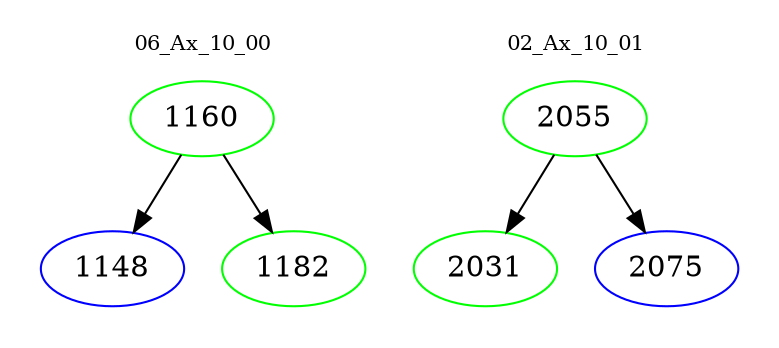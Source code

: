 digraph{
subgraph cluster_0 {
color = white
label = "06_Ax_10_00";
fontsize=10;
T0_1160 [label="1160", color="green"]
T0_1160 -> T0_1148 [color="black"]
T0_1148 [label="1148", color="blue"]
T0_1160 -> T0_1182 [color="black"]
T0_1182 [label="1182", color="green"]
}
subgraph cluster_1 {
color = white
label = "02_Ax_10_01";
fontsize=10;
T1_2055 [label="2055", color="green"]
T1_2055 -> T1_2031 [color="black"]
T1_2031 [label="2031", color="green"]
T1_2055 -> T1_2075 [color="black"]
T1_2075 [label="2075", color="blue"]
}
}
